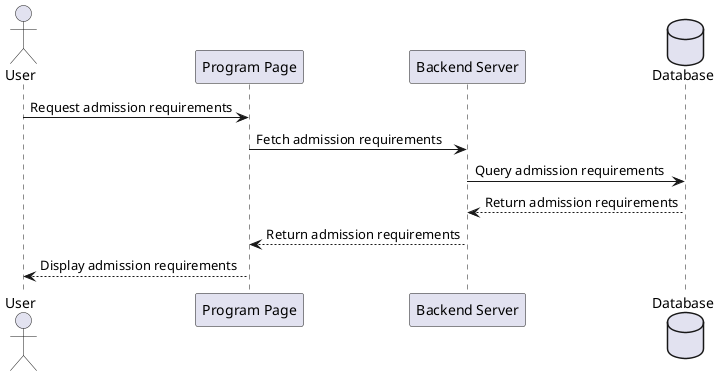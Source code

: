 ; filepath: /home/slightlywind/Repositories/Legacy/SWD392/sequence_diagrams/guest_viewing_admission_requirements.puml
@startuml
actor User
participant "Program Page" as ProgramPage
participant "Backend Server" as BackendServer
database Database

User -> ProgramPage: Request admission requirements
ProgramPage -> BackendServer: Fetch admission requirements
BackendServer -> Database: Query admission requirements
Database --> BackendServer: Return admission requirements
BackendServer --> ProgramPage: Return admission requirements
ProgramPage --> User: Display admission requirements
@enduml